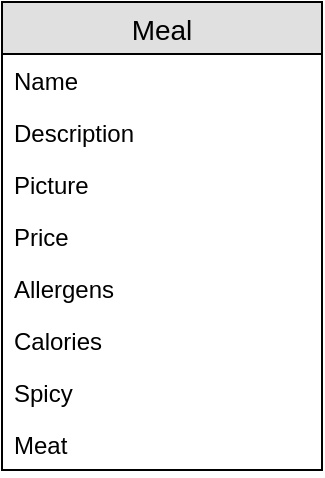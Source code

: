 <mxfile version="12.0.2" type="device" pages="1"><diagram id="BVttsqtSQTY1zbd6ShCb" name="Page-1"><mxGraphModel dx="1041" dy="464" grid="1" gridSize="10" guides="1" tooltips="1" connect="1" arrows="1" fold="1" page="1" pageScale="1" pageWidth="827" pageHeight="1169" math="0" shadow="0"><root><mxCell id="0"/><mxCell id="1" parent="0"/><mxCell id="1W9cEW-tfEuqYY18KQ_m-1" value="Meal" style="swimlane;fontStyle=0;childLayout=stackLayout;horizontal=1;startSize=26;fillColor=#e0e0e0;horizontalStack=0;resizeParent=1;resizeParentMax=0;resizeLast=0;collapsible=1;marginBottom=0;swimlaneFillColor=#ffffff;align=center;fontSize=14;" vertex="1" parent="1"><mxGeometry x="280" y="80" width="160" height="234" as="geometry"/></mxCell><mxCell id="1W9cEW-tfEuqYY18KQ_m-2" value="Name" style="text;strokeColor=none;fillColor=none;spacingLeft=4;spacingRight=4;overflow=hidden;rotatable=0;points=[[0,0.5],[1,0.5]];portConstraint=eastwest;fontSize=12;" vertex="1" parent="1W9cEW-tfEuqYY18KQ_m-1"><mxGeometry y="26" width="160" height="26" as="geometry"/></mxCell><mxCell id="1W9cEW-tfEuqYY18KQ_m-3" value="Description" style="text;strokeColor=none;fillColor=none;spacingLeft=4;spacingRight=4;overflow=hidden;rotatable=0;points=[[0,0.5],[1,0.5]];portConstraint=eastwest;fontSize=12;" vertex="1" parent="1W9cEW-tfEuqYY18KQ_m-1"><mxGeometry y="52" width="160" height="26" as="geometry"/></mxCell><mxCell id="1W9cEW-tfEuqYY18KQ_m-4" value="Picture" style="text;strokeColor=none;fillColor=none;spacingLeft=4;spacingRight=4;overflow=hidden;rotatable=0;points=[[0,0.5],[1,0.5]];portConstraint=eastwest;fontSize=12;" vertex="1" parent="1W9cEW-tfEuqYY18KQ_m-1"><mxGeometry y="78" width="160" height="26" as="geometry"/></mxCell><mxCell id="1W9cEW-tfEuqYY18KQ_m-8" value="Price" style="text;strokeColor=none;fillColor=none;spacingLeft=4;spacingRight=4;overflow=hidden;rotatable=0;points=[[0,0.5],[1,0.5]];portConstraint=eastwest;fontSize=12;" vertex="1" parent="1W9cEW-tfEuqYY18KQ_m-1"><mxGeometry y="104" width="160" height="26" as="geometry"/></mxCell><mxCell id="1W9cEW-tfEuqYY18KQ_m-7" value="Allergens" style="text;strokeColor=none;fillColor=none;spacingLeft=4;spacingRight=4;overflow=hidden;rotatable=0;points=[[0,0.5],[1,0.5]];portConstraint=eastwest;fontSize=12;" vertex="1" parent="1W9cEW-tfEuqYY18KQ_m-1"><mxGeometry y="130" width="160" height="26" as="geometry"/></mxCell><mxCell id="1W9cEW-tfEuqYY18KQ_m-6" value="Calories" style="text;strokeColor=none;fillColor=none;spacingLeft=4;spacingRight=4;overflow=hidden;rotatable=0;points=[[0,0.5],[1,0.5]];portConstraint=eastwest;fontSize=12;" vertex="1" parent="1W9cEW-tfEuqYY18KQ_m-1"><mxGeometry y="156" width="160" height="26" as="geometry"/></mxCell><mxCell id="1W9cEW-tfEuqYY18KQ_m-9" value="Spicy" style="text;strokeColor=none;fillColor=none;spacingLeft=4;spacingRight=4;overflow=hidden;rotatable=0;points=[[0,0.5],[1,0.5]];portConstraint=eastwest;fontSize=12;" vertex="1" parent="1W9cEW-tfEuqYY18KQ_m-1"><mxGeometry y="182" width="160" height="26" as="geometry"/></mxCell><mxCell id="1W9cEW-tfEuqYY18KQ_m-12" value="Meat" style="text;strokeColor=none;fillColor=none;spacingLeft=4;spacingRight=4;overflow=hidden;rotatable=0;points=[[0,0.5],[1,0.5]];portConstraint=eastwest;fontSize=12;" vertex="1" parent="1W9cEW-tfEuqYY18KQ_m-1"><mxGeometry y="208" width="160" height="26" as="geometry"/></mxCell></root></mxGraphModel></diagram></mxfile>